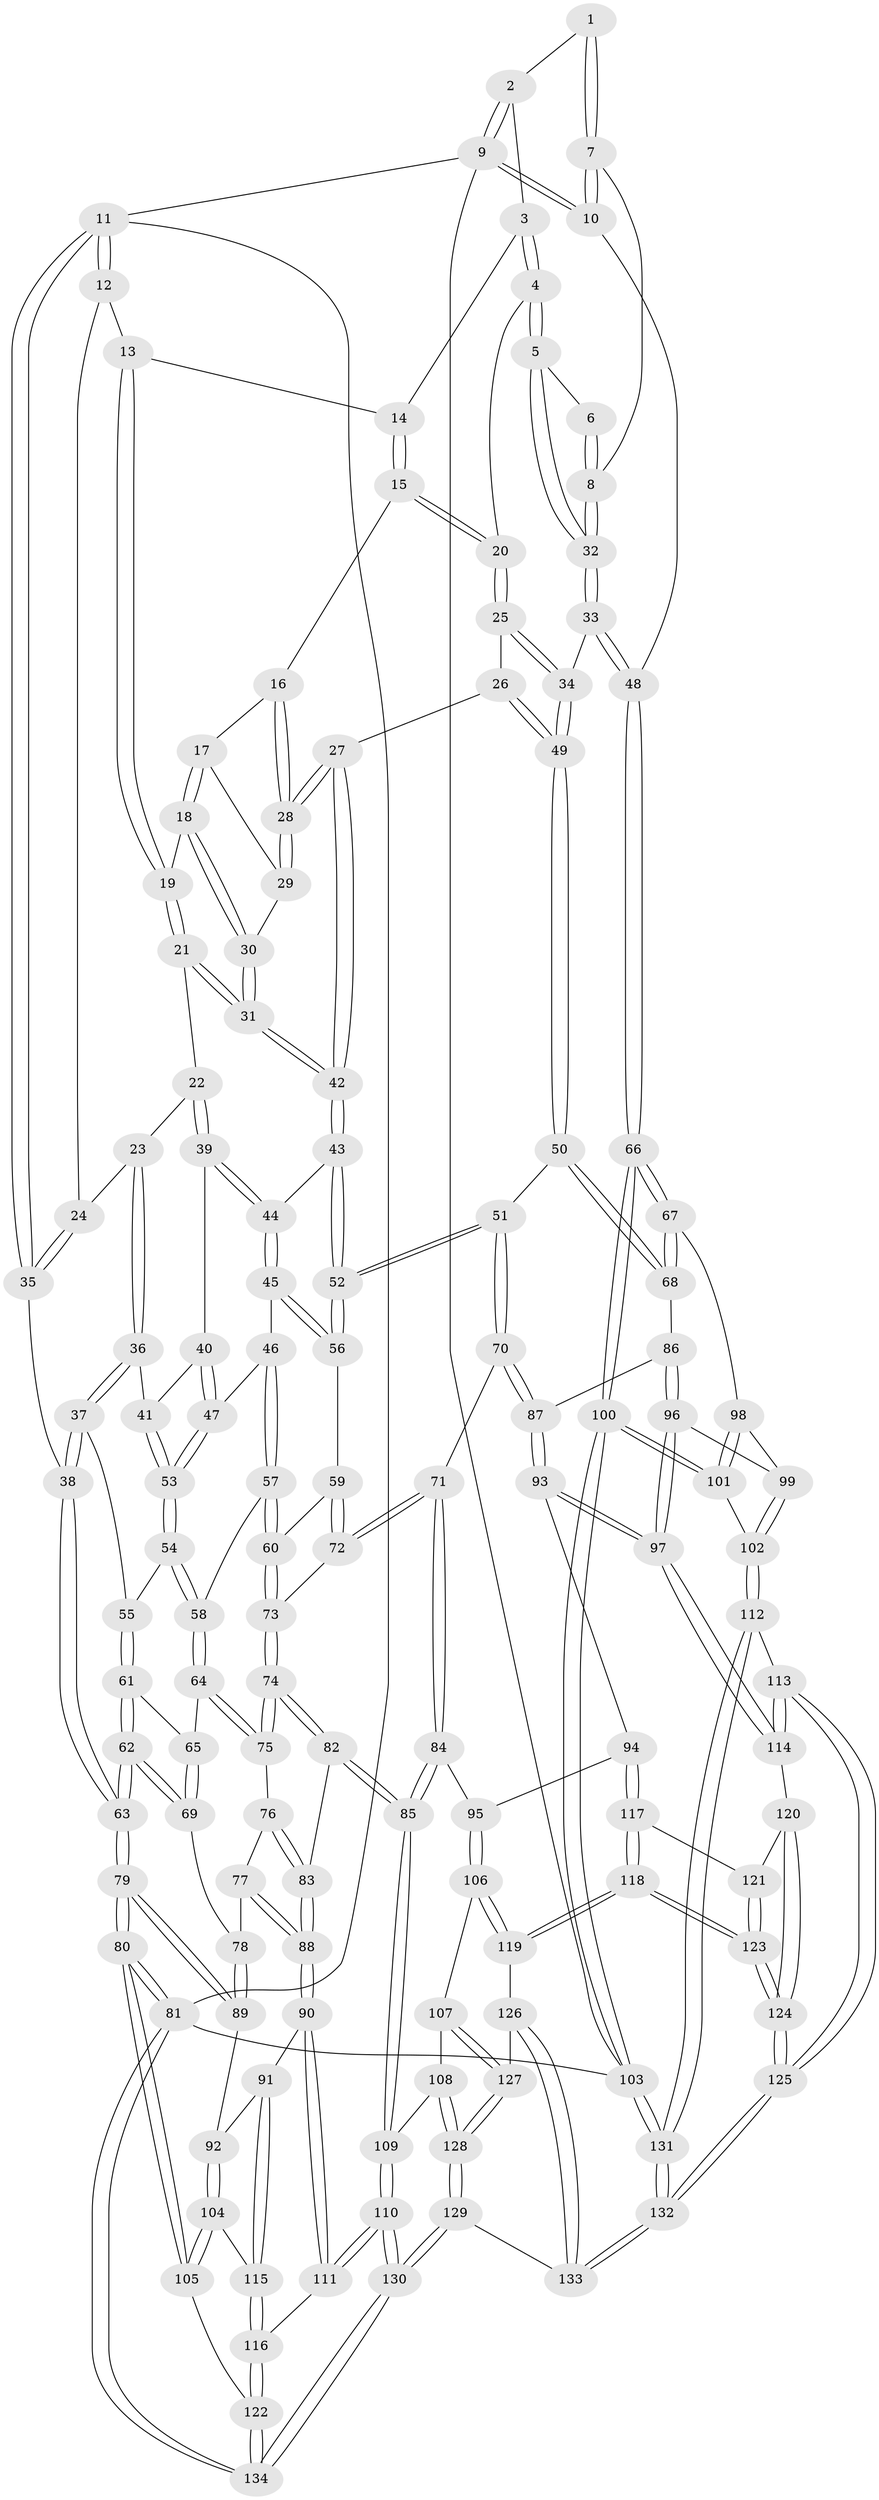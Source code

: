 // Generated by graph-tools (version 1.1) at 2025/03/03/09/25 03:03:24]
// undirected, 134 vertices, 332 edges
graph export_dot {
graph [start="1"]
  node [color=gray90,style=filled];
  1 [pos="+0.9027674179928599+0"];
  2 [pos="+1+0"];
  3 [pos="+0.7022520394850322+0"];
  4 [pos="+0.7429381699792297+0.10074182438443183"];
  5 [pos="+0.7651874171203192+0.11754567251968286"];
  6 [pos="+0.8780934971248215+0"];
  7 [pos="+0.9285765268488211+0.16657560746740527"];
  8 [pos="+0.8875664162966657+0.17506732595132476"];
  9 [pos="+1+0"];
  10 [pos="+1+0.1487504760250314"];
  11 [pos="+0+0"];
  12 [pos="+0+0"];
  13 [pos="+0.3353631454728554+0"];
  14 [pos="+0.5205937680798616+0"];
  15 [pos="+0.5441580586457309+0.00608964898165645"];
  16 [pos="+0.466946543479451+0.07833996814547423"];
  17 [pos="+0.4242769683161788+0.10140423614408707"];
  18 [pos="+0.3563705744159698+0.09876658491822635"];
  19 [pos="+0.3044407300745718+0.05533087216913744"];
  20 [pos="+0.5882974386479253+0.07858485215475065"];
  21 [pos="+0.21038347627976237+0.13741099461313958"];
  22 [pos="+0.20363703202993075+0.13993103183810307"];
  23 [pos="+0.19714851937781086+0.13755610128831225"];
  24 [pos="+0.186362379098437+0.12996414315632185"];
  25 [pos="+0.5768850748097284+0.14867904216718728"];
  26 [pos="+0.509011336647423+0.22197899053275588"];
  27 [pos="+0.4902478415723207+0.22064266705489444"];
  28 [pos="+0.4820973026673401+0.2041125183022983"];
  29 [pos="+0.43266578085362783+0.14422548902919916"];
  30 [pos="+0.368901601263736+0.19944690818094143"];
  31 [pos="+0.3659897079710086+0.2371987164538791"];
  32 [pos="+0.8089276655014069+0.20572130829111168"];
  33 [pos="+0.7787056485902324+0.284534551548834"];
  34 [pos="+0.7406356036781141+0.30563885835762106"];
  35 [pos="+0+0.13079257729279514"];
  36 [pos="+0.06651185002836561+0.23700400604735655"];
  37 [pos="+0+0.2643444309229785"];
  38 [pos="+0+0.1957087056001319"];
  39 [pos="+0.20316715684070843+0.20586490766785076"];
  40 [pos="+0.2027790062754265+0.20877125313956751"];
  41 [pos="+0.18208372192913827+0.2692659515546755"];
  42 [pos="+0.3774228758837148+0.26586564975376664"];
  43 [pos="+0.3742525669084689+0.27409429488565107"];
  44 [pos="+0.3711890090855002+0.27777750325525413"];
  45 [pos="+0.366514731591828+0.2845613457258373"];
  46 [pos="+0.34385530832129785+0.3031125661799612"];
  47 [pos="+0.3144657850712826+0.30119104259528934"];
  48 [pos="+1+0.5259174949020393"];
  49 [pos="+0.628275100828765+0.4244346605898477"];
  50 [pos="+0.6269257056138929+0.4276927306908097"];
  51 [pos="+0.6141504945253187+0.43380999971859885"];
  52 [pos="+0.6002016847299596+0.4320922132417585"];
  53 [pos="+0.1861423491907593+0.3195741685178238"];
  54 [pos="+0.1686420916179271+0.3553942712531061"];
  55 [pos="+0.08240392533430013+0.35839929413413674"];
  56 [pos="+0.447614705136554+0.4433965953831939"];
  57 [pos="+0.3063555620762568+0.43146141512668157"];
  58 [pos="+0.21958390922774668+0.4417009853389651"];
  59 [pos="+0.43407376843245454+0.4496414033843914"];
  60 [pos="+0.3511470682293427+0.46663931774800915"];
  61 [pos="+0.06868923388653443+0.4481242459364407"];
  62 [pos="+0+0.541920375047129"];
  63 [pos="+0+0.5473516940519572"];
  64 [pos="+0.21436405269546777+0.4518336108559271"];
  65 [pos="+0.0992677816150581+0.4779505167932046"];
  66 [pos="+1+0.5259874442025594"];
  67 [pos="+1+0.5570287650816146"];
  68 [pos="+0.7604657006373013+0.5724954122246481"];
  69 [pos="+0.08925251802342066+0.5763782225724641"];
  70 [pos="+0.5102238491835405+0.6299293110606503"];
  71 [pos="+0.5090262431532686+0.6307076546884384"];
  72 [pos="+0.43225824699560594+0.5414726012289054"];
  73 [pos="+0.3477671636412665+0.5411484308398439"];
  74 [pos="+0.34073654261324454+0.5658723459290894"];
  75 [pos="+0.20913740135500736+0.5139565604922137"];
  76 [pos="+0.2025159195551268+0.5304142778181641"];
  77 [pos="+0.1145724649090005+0.5829614265647182"];
  78 [pos="+0.09551475976870374+0.5809969303028472"];
  79 [pos="+0+0.6718840561650686"];
  80 [pos="+0+0.9321402857910761"];
  81 [pos="+0+1"];
  82 [pos="+0.3431368262276307+0.6960316168822858"];
  83 [pos="+0.29271392905542487+0.6995598534565096"];
  84 [pos="+0.4937112607409904+0.6457141059318484"];
  85 [pos="+0.3522153502384081+0.7001268408200519"];
  86 [pos="+0.728025582097776+0.6663514568065674"];
  87 [pos="+0.6316946351576732+0.6862900173702176"];
  88 [pos="+0.2344662060714913+0.7224939212614295"];
  89 [pos="+0.058007278754092846+0.7358784065381698"];
  90 [pos="+0.2083957148556033+0.7465776135392824"];
  91 [pos="+0.1751850471877583+0.7559655066855867"];
  92 [pos="+0.064741058016638+0.7410073259621288"];
  93 [pos="+0.6028406290824442+0.7931382565258357"];
  94 [pos="+0.5966371177215237+0.7982253146873344"];
  95 [pos="+0.5529710379113606+0.7809793849416443"];
  96 [pos="+0.755948621564833+0.7563582725001808"];
  97 [pos="+0.7472940848973219+0.778568264754938"];
  98 [pos="+0.8946387901051064+0.7409716112834448"];
  99 [pos="+0.7951937842877396+0.7554358728126324"];
  100 [pos="+1+0.760085877055182"];
  101 [pos="+0.911306744964978+0.842335626049477"];
  102 [pos="+0.8958971120151054+0.8731862308176787"];
  103 [pos="+1+1"];
  104 [pos="+0.04869812914655972+0.8295419816340814"];
  105 [pos="+0.031752638900931024+0.8686514813438029"];
  106 [pos="+0.4708002179129734+0.8266543904634271"];
  107 [pos="+0.43045187983299704+0.8329777041512605"];
  108 [pos="+0.40428539987481077+0.8222890219585243"];
  109 [pos="+0.3948594756626766+0.8152611066648203"];
  110 [pos="+0.28854424991711947+0.9274891725102684"];
  111 [pos="+0.23774388073855193+0.8795503829169211"];
  112 [pos="+0.8878074717476646+0.8951250311640633"];
  113 [pos="+0.7760689433030089+0.8665946959792004"];
  114 [pos="+0.7505987838499342+0.8321683139061109"];
  115 [pos="+0.13466732510448046+0.855202927361356"];
  116 [pos="+0.12536359961869564+0.9227473115385315"];
  117 [pos="+0.6005047369651006+0.8408477096296385"];
  118 [pos="+0.584954958676501+0.8909047367378371"];
  119 [pos="+0.5766897768436058+0.8911411465514509"];
  120 [pos="+0.723132670728355+0.8481504710228456"];
  121 [pos="+0.6931081066737841+0.8587054552486223"];
  122 [pos="+0.11049081423008517+0.944445666158493"];
  123 [pos="+0.6239762288022939+0.9564510868643781"];
  124 [pos="+0.6477402410815614+1"];
  125 [pos="+0.677899989200166+1"];
  126 [pos="+0.5096887155261601+0.9182801839558976"];
  127 [pos="+0.4748362014114467+0.9109234430794615"];
  128 [pos="+0.39641806747458946+1"];
  129 [pos="+0.3695871705116933+1"];
  130 [pos="+0.2971457301905493+1"];
  131 [pos="+1+1"];
  132 [pos="+0.6792005699087295+1"];
  133 [pos="+0.584375434866145+1"];
  134 [pos="+0.10605346838531343+1"];
  1 -- 2;
  1 -- 7;
  1 -- 7;
  2 -- 3;
  2 -- 9;
  2 -- 9;
  3 -- 4;
  3 -- 4;
  3 -- 14;
  4 -- 5;
  4 -- 5;
  4 -- 20;
  5 -- 6;
  5 -- 32;
  5 -- 32;
  6 -- 8;
  6 -- 8;
  7 -- 8;
  7 -- 10;
  7 -- 10;
  8 -- 32;
  8 -- 32;
  9 -- 10;
  9 -- 10;
  9 -- 11;
  9 -- 103;
  10 -- 48;
  11 -- 12;
  11 -- 12;
  11 -- 35;
  11 -- 35;
  11 -- 81;
  12 -- 13;
  12 -- 24;
  13 -- 14;
  13 -- 19;
  13 -- 19;
  14 -- 15;
  14 -- 15;
  15 -- 16;
  15 -- 20;
  15 -- 20;
  16 -- 17;
  16 -- 28;
  16 -- 28;
  17 -- 18;
  17 -- 18;
  17 -- 29;
  18 -- 19;
  18 -- 30;
  18 -- 30;
  19 -- 21;
  19 -- 21;
  20 -- 25;
  20 -- 25;
  21 -- 22;
  21 -- 31;
  21 -- 31;
  22 -- 23;
  22 -- 39;
  22 -- 39;
  23 -- 24;
  23 -- 36;
  23 -- 36;
  24 -- 35;
  24 -- 35;
  25 -- 26;
  25 -- 34;
  25 -- 34;
  26 -- 27;
  26 -- 49;
  26 -- 49;
  27 -- 28;
  27 -- 28;
  27 -- 42;
  27 -- 42;
  28 -- 29;
  28 -- 29;
  29 -- 30;
  30 -- 31;
  30 -- 31;
  31 -- 42;
  31 -- 42;
  32 -- 33;
  32 -- 33;
  33 -- 34;
  33 -- 48;
  33 -- 48;
  34 -- 49;
  34 -- 49;
  35 -- 38;
  36 -- 37;
  36 -- 37;
  36 -- 41;
  37 -- 38;
  37 -- 38;
  37 -- 55;
  38 -- 63;
  38 -- 63;
  39 -- 40;
  39 -- 44;
  39 -- 44;
  40 -- 41;
  40 -- 47;
  40 -- 47;
  41 -- 53;
  41 -- 53;
  42 -- 43;
  42 -- 43;
  43 -- 44;
  43 -- 52;
  43 -- 52;
  44 -- 45;
  44 -- 45;
  45 -- 46;
  45 -- 56;
  45 -- 56;
  46 -- 47;
  46 -- 57;
  46 -- 57;
  47 -- 53;
  47 -- 53;
  48 -- 66;
  48 -- 66;
  49 -- 50;
  49 -- 50;
  50 -- 51;
  50 -- 68;
  50 -- 68;
  51 -- 52;
  51 -- 52;
  51 -- 70;
  51 -- 70;
  52 -- 56;
  52 -- 56;
  53 -- 54;
  53 -- 54;
  54 -- 55;
  54 -- 58;
  54 -- 58;
  55 -- 61;
  55 -- 61;
  56 -- 59;
  57 -- 58;
  57 -- 60;
  57 -- 60;
  58 -- 64;
  58 -- 64;
  59 -- 60;
  59 -- 72;
  59 -- 72;
  60 -- 73;
  60 -- 73;
  61 -- 62;
  61 -- 62;
  61 -- 65;
  62 -- 63;
  62 -- 63;
  62 -- 69;
  62 -- 69;
  63 -- 79;
  63 -- 79;
  64 -- 65;
  64 -- 75;
  64 -- 75;
  65 -- 69;
  65 -- 69;
  66 -- 67;
  66 -- 67;
  66 -- 100;
  66 -- 100;
  67 -- 68;
  67 -- 68;
  67 -- 98;
  68 -- 86;
  69 -- 78;
  70 -- 71;
  70 -- 87;
  70 -- 87;
  71 -- 72;
  71 -- 72;
  71 -- 84;
  71 -- 84;
  72 -- 73;
  73 -- 74;
  73 -- 74;
  74 -- 75;
  74 -- 75;
  74 -- 82;
  74 -- 82;
  75 -- 76;
  76 -- 77;
  76 -- 83;
  76 -- 83;
  77 -- 78;
  77 -- 88;
  77 -- 88;
  78 -- 89;
  78 -- 89;
  79 -- 80;
  79 -- 80;
  79 -- 89;
  79 -- 89;
  80 -- 81;
  80 -- 81;
  80 -- 105;
  80 -- 105;
  81 -- 134;
  81 -- 134;
  81 -- 103;
  82 -- 83;
  82 -- 85;
  82 -- 85;
  83 -- 88;
  83 -- 88;
  84 -- 85;
  84 -- 85;
  84 -- 95;
  85 -- 109;
  85 -- 109;
  86 -- 87;
  86 -- 96;
  86 -- 96;
  87 -- 93;
  87 -- 93;
  88 -- 90;
  88 -- 90;
  89 -- 92;
  90 -- 91;
  90 -- 111;
  90 -- 111;
  91 -- 92;
  91 -- 115;
  91 -- 115;
  92 -- 104;
  92 -- 104;
  93 -- 94;
  93 -- 97;
  93 -- 97;
  94 -- 95;
  94 -- 117;
  94 -- 117;
  95 -- 106;
  95 -- 106;
  96 -- 97;
  96 -- 97;
  96 -- 99;
  97 -- 114;
  97 -- 114;
  98 -- 99;
  98 -- 101;
  98 -- 101;
  99 -- 102;
  99 -- 102;
  100 -- 101;
  100 -- 101;
  100 -- 103;
  100 -- 103;
  101 -- 102;
  102 -- 112;
  102 -- 112;
  103 -- 131;
  103 -- 131;
  104 -- 105;
  104 -- 105;
  104 -- 115;
  105 -- 122;
  106 -- 107;
  106 -- 119;
  106 -- 119;
  107 -- 108;
  107 -- 127;
  107 -- 127;
  108 -- 109;
  108 -- 128;
  108 -- 128;
  109 -- 110;
  109 -- 110;
  110 -- 111;
  110 -- 111;
  110 -- 130;
  110 -- 130;
  111 -- 116;
  112 -- 113;
  112 -- 131;
  112 -- 131;
  113 -- 114;
  113 -- 114;
  113 -- 125;
  113 -- 125;
  114 -- 120;
  115 -- 116;
  115 -- 116;
  116 -- 122;
  116 -- 122;
  117 -- 118;
  117 -- 118;
  117 -- 121;
  118 -- 119;
  118 -- 119;
  118 -- 123;
  118 -- 123;
  119 -- 126;
  120 -- 121;
  120 -- 124;
  120 -- 124;
  121 -- 123;
  121 -- 123;
  122 -- 134;
  122 -- 134;
  123 -- 124;
  123 -- 124;
  124 -- 125;
  124 -- 125;
  125 -- 132;
  125 -- 132;
  126 -- 127;
  126 -- 133;
  126 -- 133;
  127 -- 128;
  127 -- 128;
  128 -- 129;
  128 -- 129;
  129 -- 130;
  129 -- 130;
  129 -- 133;
  130 -- 134;
  130 -- 134;
  131 -- 132;
  131 -- 132;
  132 -- 133;
  132 -- 133;
}
